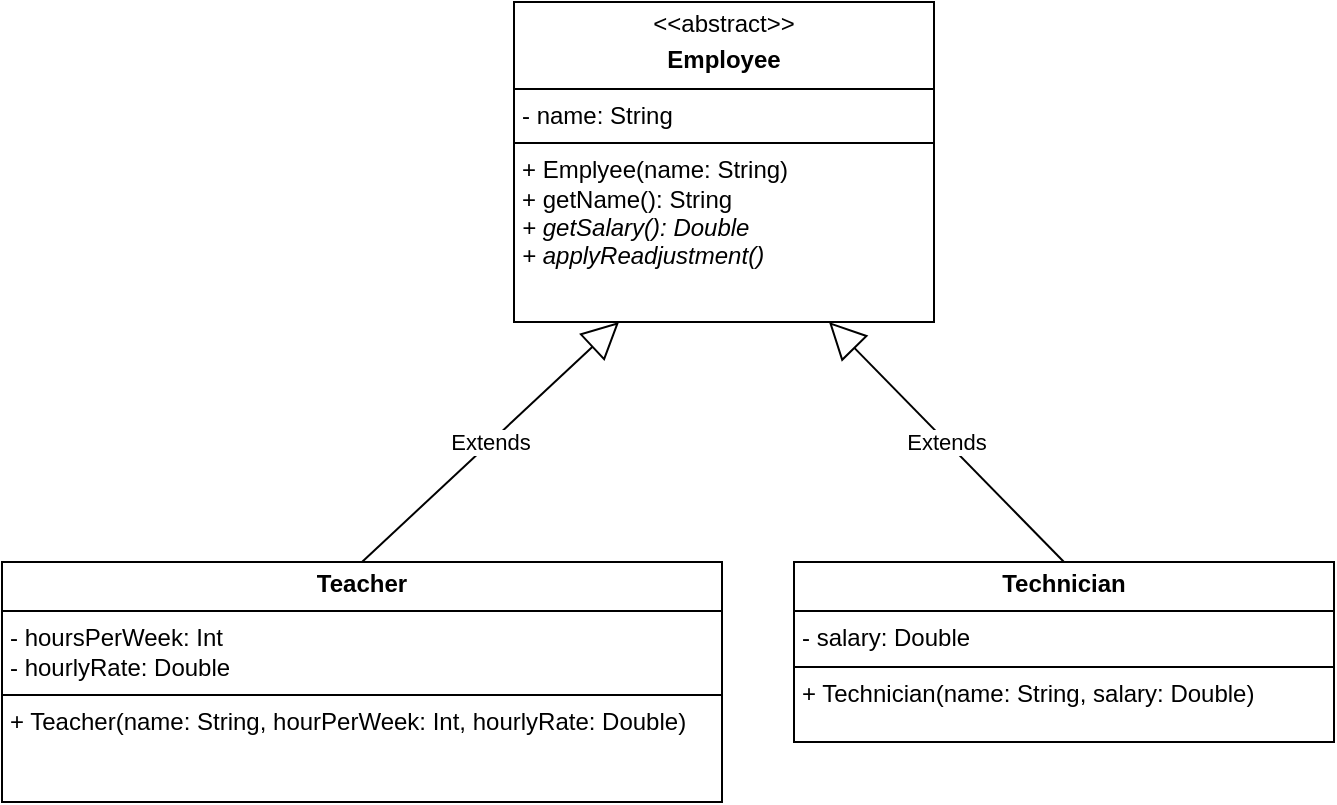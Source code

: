 <mxfile version="24.2.2" type="device">
  <diagram name="Página-1" id="SkxzeojS5h4u-qwGhYn8">
    <mxGraphModel dx="1434" dy="822" grid="1" gridSize="10" guides="1" tooltips="1" connect="1" arrows="1" fold="1" page="1" pageScale="1" pageWidth="827" pageHeight="1169" math="0" shadow="0">
      <root>
        <mxCell id="0" />
        <mxCell id="1" parent="0" />
        <mxCell id="33q1IuX4e-eaYVGOzBzr-1" value="&lt;p style=&quot;margin:0px;margin-top:4px;text-align:center;&quot;&gt;&amp;lt;&amp;lt;abstract&amp;gt;&amp;gt;&lt;br&gt;&lt;/p&gt;&lt;p style=&quot;margin:0px;margin-top:4px;text-align:center;&quot;&gt;&lt;b&gt;Employee&lt;/b&gt;&lt;br&gt;&lt;/p&gt;&lt;hr size=&quot;1&quot; style=&quot;border-style:solid;&quot;&gt;&lt;p style=&quot;margin:0px;margin-left:4px;&quot;&gt;- name: String&lt;br&gt;&lt;/p&gt;&lt;hr size=&quot;1&quot; style=&quot;border-style:solid;&quot;&gt;&lt;p style=&quot;margin:0px;margin-left:4px;&quot;&gt;+ Emplyee(name: String)&lt;/p&gt;&lt;p style=&quot;margin:0px;margin-left:4px;&quot;&gt;+ getName(): String&lt;/p&gt;&lt;p style=&quot;margin:0px;margin-left:4px;&quot;&gt;&lt;i&gt;+ getSalary(): Double&lt;/i&gt;&lt;/p&gt;&lt;p style=&quot;margin:0px;margin-left:4px;&quot;&gt;&lt;i&gt;+ applyReadjustment()&lt;br&gt;&lt;/i&gt;&lt;/p&gt;" style="verticalAlign=top;align=left;overflow=fill;html=1;whiteSpace=wrap;" vertex="1" parent="1">
          <mxGeometry x="310" y="40" width="210" height="160" as="geometry" />
        </mxCell>
        <mxCell id="33q1IuX4e-eaYVGOzBzr-2" value="&lt;p style=&quot;margin:0px;margin-top:4px;text-align:center;&quot;&gt;&lt;b&gt;Teacher&lt;/b&gt;&lt;/p&gt;&lt;hr size=&quot;1&quot; style=&quot;border-style:solid;&quot;&gt;&lt;p style=&quot;margin:0px;margin-left:4px;&quot;&gt;- hoursPerWeek: Int&lt;/p&gt;&lt;p style=&quot;margin:0px;margin-left:4px;&quot;&gt;- hourlyRate: Double&lt;br&gt;&lt;/p&gt;&lt;hr size=&quot;1&quot; style=&quot;border-style:solid;&quot;&gt;&lt;p style=&quot;margin:0px;margin-left:4px;&quot;&gt;+ Teacher(name: String, hourPerWeek: Int, hourlyRate: Double)&lt;br&gt;&lt;/p&gt;" style="verticalAlign=top;align=left;overflow=fill;html=1;whiteSpace=wrap;" vertex="1" parent="1">
          <mxGeometry x="54" y="320" width="360" height="120" as="geometry" />
        </mxCell>
        <mxCell id="33q1IuX4e-eaYVGOzBzr-3" value="&lt;p style=&quot;margin:0px;margin-top:4px;text-align:center;&quot;&gt;&lt;b&gt;Technician&lt;/b&gt;&lt;/p&gt;&lt;hr size=&quot;1&quot; style=&quot;border-style:solid;&quot;&gt;&lt;p style=&quot;margin:0px;margin-left:4px;&quot;&gt;- salary: Double&lt;br&gt;&lt;/p&gt;&lt;hr size=&quot;1&quot; style=&quot;border-style:solid;&quot;&gt;&lt;p style=&quot;margin:0px;margin-left:4px;&quot;&gt;+ Technician(name: String, salary: Double)&lt;br&gt;&lt;/p&gt;" style="verticalAlign=top;align=left;overflow=fill;html=1;whiteSpace=wrap;" vertex="1" parent="1">
          <mxGeometry x="450" y="320" width="270" height="90" as="geometry" />
        </mxCell>
        <mxCell id="33q1IuX4e-eaYVGOzBzr-4" value="Extends" style="endArrow=block;endSize=16;endFill=0;html=1;rounded=0;entryX=0.25;entryY=1;entryDx=0;entryDy=0;exitX=0.5;exitY=0;exitDx=0;exitDy=0;" edge="1" parent="1" source="33q1IuX4e-eaYVGOzBzr-2" target="33q1IuX4e-eaYVGOzBzr-1">
          <mxGeometry width="160" relative="1" as="geometry">
            <mxPoint x="330" y="430" as="sourcePoint" />
            <mxPoint x="490" y="430" as="targetPoint" />
          </mxGeometry>
        </mxCell>
        <mxCell id="33q1IuX4e-eaYVGOzBzr-5" value="Extends" style="endArrow=block;endSize=16;endFill=0;html=1;rounded=0;entryX=0.75;entryY=1;entryDx=0;entryDy=0;exitX=0.5;exitY=0;exitDx=0;exitDy=0;" edge="1" parent="1" source="33q1IuX4e-eaYVGOzBzr-3" target="33q1IuX4e-eaYVGOzBzr-1">
          <mxGeometry width="160" relative="1" as="geometry">
            <mxPoint x="330" y="430" as="sourcePoint" />
            <mxPoint x="490" y="430" as="targetPoint" />
          </mxGeometry>
        </mxCell>
      </root>
    </mxGraphModel>
  </diagram>
</mxfile>
